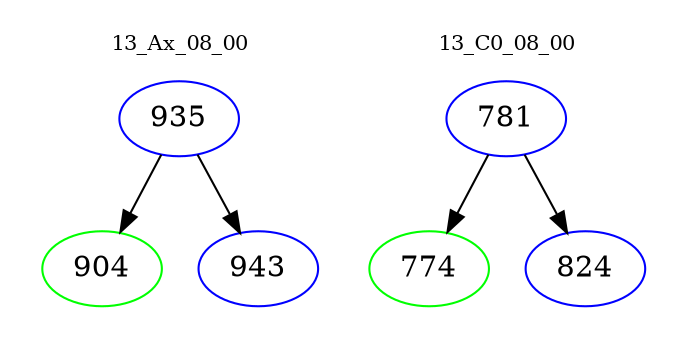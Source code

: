 digraph{
subgraph cluster_0 {
color = white
label = "13_Ax_08_00";
fontsize=10;
T0_935 [label="935", color="blue"]
T0_935 -> T0_904 [color="black"]
T0_904 [label="904", color="green"]
T0_935 -> T0_943 [color="black"]
T0_943 [label="943", color="blue"]
}
subgraph cluster_1 {
color = white
label = "13_C0_08_00";
fontsize=10;
T1_781 [label="781", color="blue"]
T1_781 -> T1_774 [color="black"]
T1_774 [label="774", color="green"]
T1_781 -> T1_824 [color="black"]
T1_824 [label="824", color="blue"]
}
}
